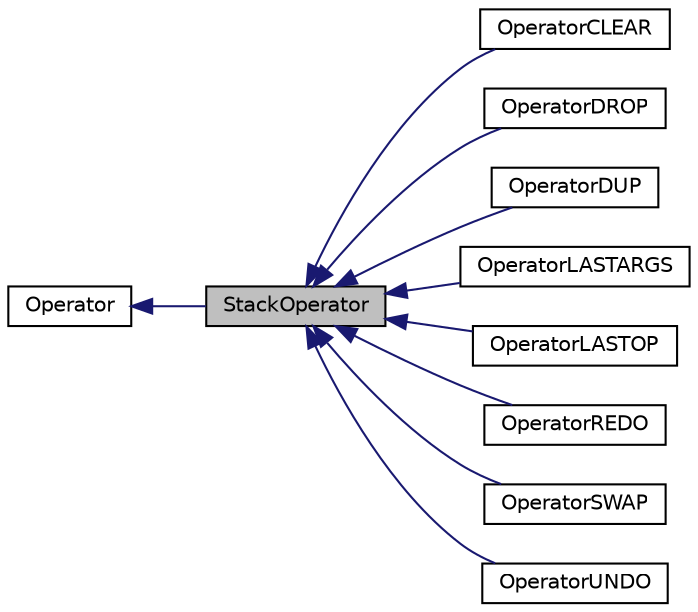 digraph "StackOperator"
{
  edge [fontname="Helvetica",fontsize="10",labelfontname="Helvetica",labelfontsize="10"];
  node [fontname="Helvetica",fontsize="10",shape=record];
  rankdir="LR";
  Node1 [label="StackOperator",height=0.2,width=0.4,color="black", fillcolor="grey75", style="filled", fontcolor="black"];
  Node2 -> Node1 [dir="back",color="midnightblue",fontsize="10",style="solid",fontname="Helvetica"];
  Node2 [label="Operator",height=0.2,width=0.4,color="black", fillcolor="white", style="filled",URL="$class_operator.html",tooltip="Abstract super class for all specific operators. "];
  Node1 -> Node3 [dir="back",color="midnightblue",fontsize="10",style="solid",fontname="Helvetica"];
  Node3 [label="OperatorCLEAR",height=0.2,width=0.4,color="black", fillcolor="white", style="filled",URL="$class_operator_c_l_e_a_r.html"];
  Node1 -> Node4 [dir="back",color="midnightblue",fontsize="10",style="solid",fontname="Helvetica"];
  Node4 [label="OperatorDROP",height=0.2,width=0.4,color="black", fillcolor="white", style="filled",URL="$class_operator_d_r_o_p.html"];
  Node1 -> Node5 [dir="back",color="midnightblue",fontsize="10",style="solid",fontname="Helvetica"];
  Node5 [label="OperatorDUP",height=0.2,width=0.4,color="black", fillcolor="white", style="filled",URL="$class_operator_d_u_p.html"];
  Node1 -> Node6 [dir="back",color="midnightblue",fontsize="10",style="solid",fontname="Helvetica"];
  Node6 [label="OperatorLASTARGS",height=0.2,width=0.4,color="black", fillcolor="white", style="filled",URL="$class_operator_l_a_s_t_a_r_g_s.html"];
  Node1 -> Node7 [dir="back",color="midnightblue",fontsize="10",style="solid",fontname="Helvetica"];
  Node7 [label="OperatorLASTOP",height=0.2,width=0.4,color="black", fillcolor="white", style="filled",URL="$class_operator_l_a_s_t_o_p.html"];
  Node1 -> Node8 [dir="back",color="midnightblue",fontsize="10",style="solid",fontname="Helvetica"];
  Node8 [label="OperatorREDO",height=0.2,width=0.4,color="black", fillcolor="white", style="filled",URL="$class_operator_r_e_d_o.html"];
  Node1 -> Node9 [dir="back",color="midnightblue",fontsize="10",style="solid",fontname="Helvetica"];
  Node9 [label="OperatorSWAP",height=0.2,width=0.4,color="black", fillcolor="white", style="filled",URL="$class_operator_s_w_a_p.html"];
  Node1 -> Node10 [dir="back",color="midnightblue",fontsize="10",style="solid",fontname="Helvetica"];
  Node10 [label="OperatorUNDO",height=0.2,width=0.4,color="black", fillcolor="white", style="filled",URL="$class_operator_u_n_d_o.html"];
}
